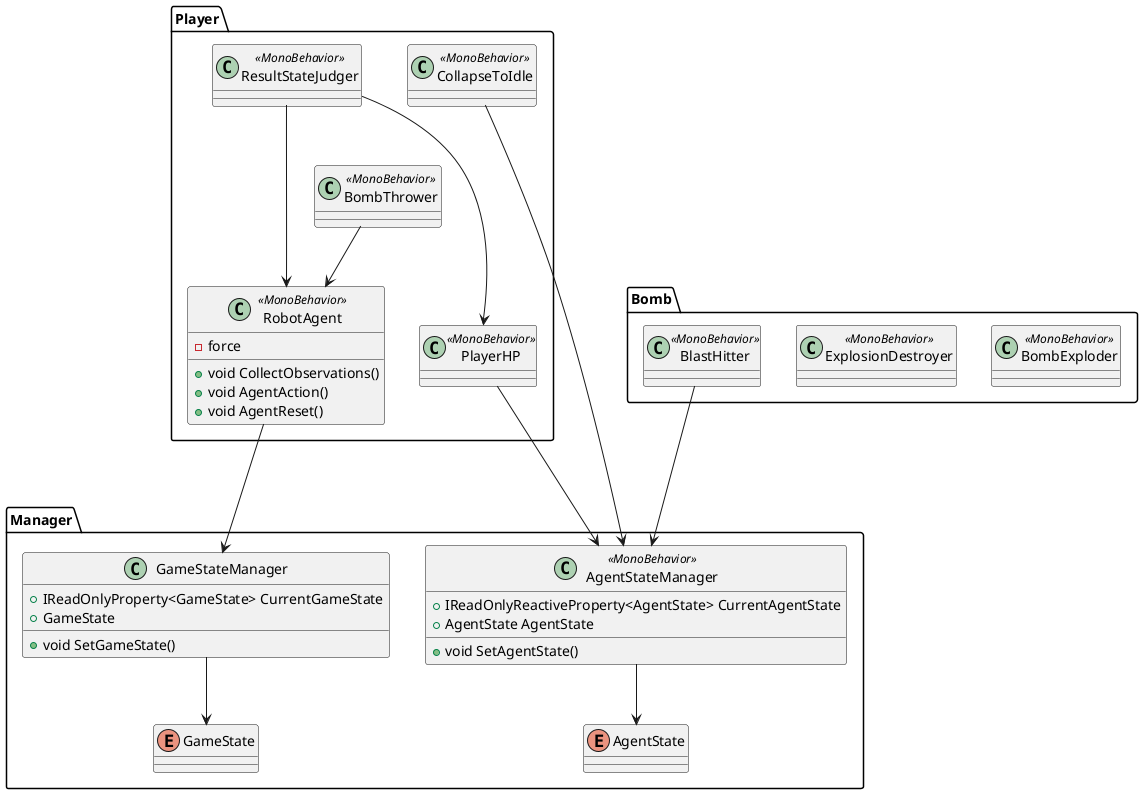 @startuml ClassDiagram
namespace Manager{
    enum GameState
    enum AgentState

    class GameStateManager{
        + IReadOnlyProperty<GameState> CurrentGameState
        + GameState
        + void SetGameState()
    }

    class AgentStateManager<<MonoBehavior>>{
        + IReadOnlyReactiveProperty<AgentState> CurrentAgentState
        + AgentState AgentState
        + void SetAgentState()
    }

    GameStateManager --> GameState
    AgentStateManager --> AgentState
}

namespace Player{
    class RobotAgent<<MonoBehavior>>{
        - force
        + void CollectObservations()
        + void AgentAction()
        + void AgentReset()
    }

    class BombThrower<<MonoBehavior>>

    class PlayerHP<<MonoBehavior>>

    class CollapseToIdle<<MonoBehavior>>

    class ResultStateJudger<<MonoBehavior>>
}

namespace Bomb{
    class BombExploder<<MonoBehavior>>

    class ExplosionDestroyer<<MonoBehavior>>

    class BlastHitter<<MonoBehavior>>
}

Player.RobotAgent ---> Manager.GameStateManager

Bomb.BlastHitter ---> Manager.AgentStateManager

Player.PlayerHP --> Manager.AgentStateManager

Player.CollapseToIdle ---> Manager.AgentStateManager

Player.ResultStateJudger ---> Player.PlayerHP

Player.ResultStateJudger ---> Player.RobotAgent

Player.BombThrower --> Player.RobotAgent
@enduml
